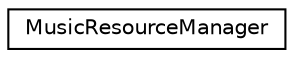 digraph "Graphical Class Hierarchy"
{
 // LATEX_PDF_SIZE
  edge [fontname="Helvetica",fontsize="10",labelfontname="Helvetica",labelfontsize="10"];
  node [fontname="Helvetica",fontsize="10",shape=record];
  rankdir="LR";
  Node0 [label="MusicResourceManager",height=0.2,width=0.4,color="black", fillcolor="white", style="filled",URL="$classMusicResourceManager.html",tooltip=" "];
}
